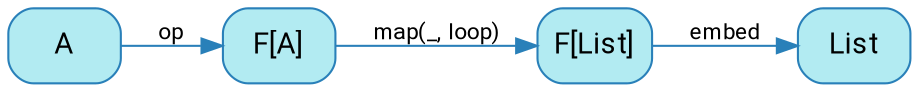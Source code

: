 digraph {
    bgcolor=transparent
    splines=false
    rankdir=LR

    // Default theme: enabled
    node[shape="rectangle" style="rounded,filled" color="#2980B9" fillcolor="#b2ebf2" fontcolor="#000000" fontname="Segoe UI,Roboto,Helvetica,Arial,sans-serif"]
    edge [color="#2980B9" fontcolor="#000000" fontname="Segoe UI,Roboto,Helvetica,Arial,sans-serif" fontsize=11 fontsize=11]

    ListFA[label="F[A]"]
    ListFList[label="F[List]"]

    A         -> ListFA[label=op]
    ListFA    -> ListFList[label="map(_, loop)"]
    ListFList -> List[label=embed]
}
